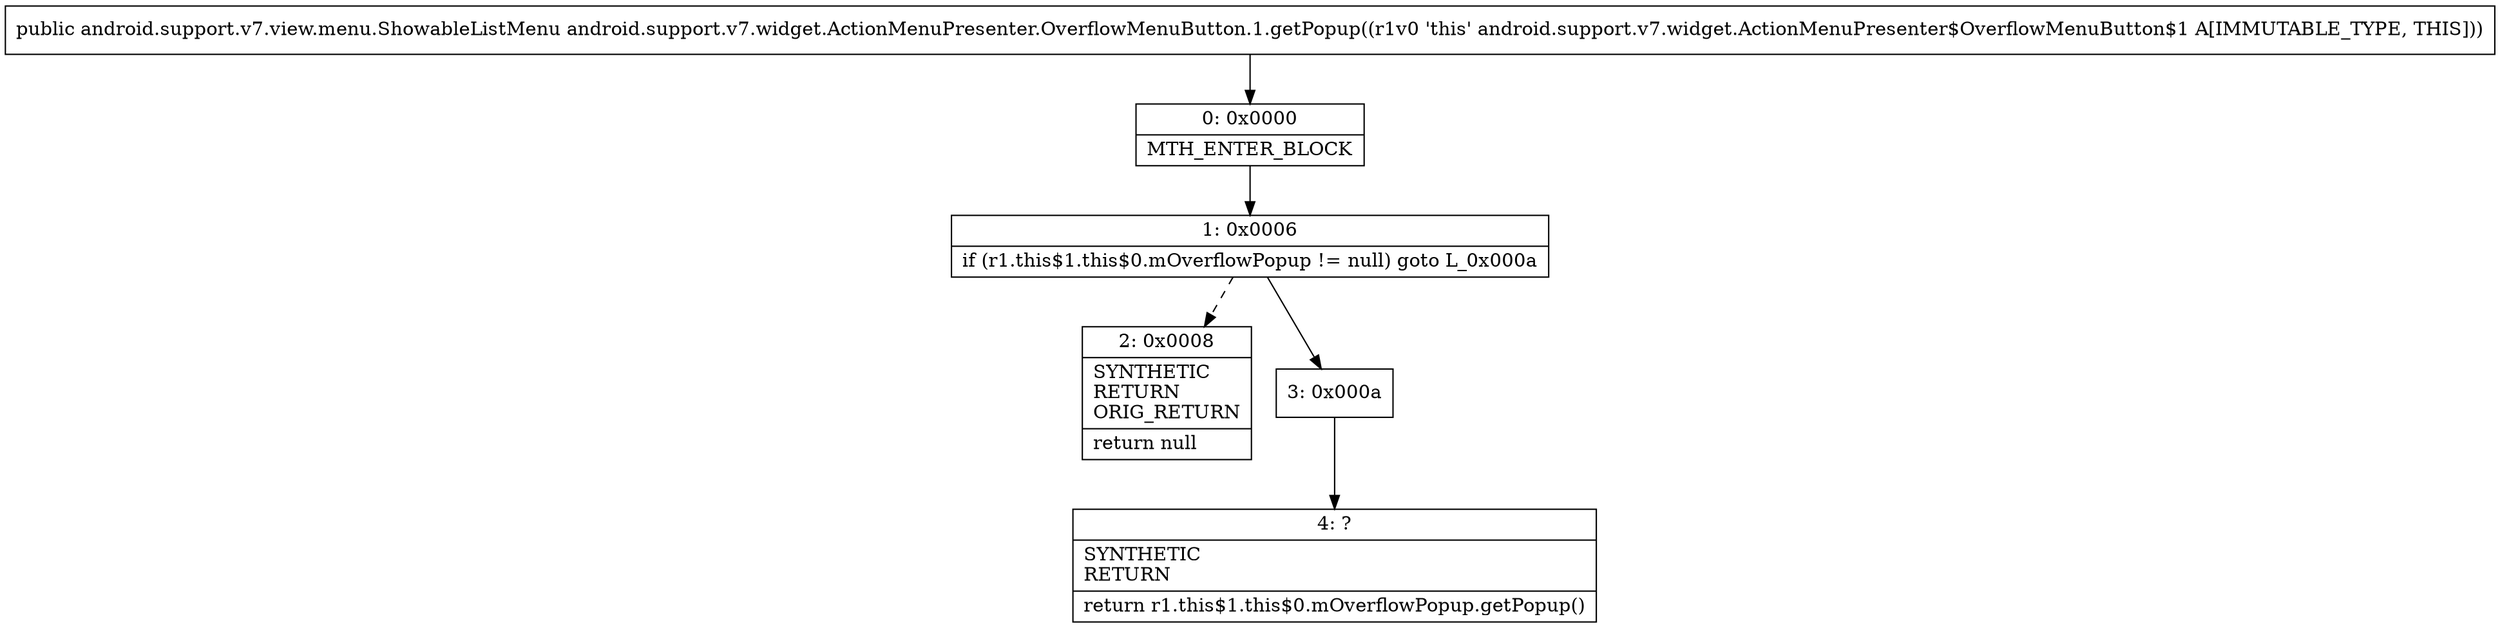 digraph "CFG forandroid.support.v7.widget.ActionMenuPresenter.OverflowMenuButton.1.getPopup()Landroid\/support\/v7\/view\/menu\/ShowableListMenu;" {
Node_0 [shape=record,label="{0\:\ 0x0000|MTH_ENTER_BLOCK\l}"];
Node_1 [shape=record,label="{1\:\ 0x0006|if (r1.this$1.this$0.mOverflowPopup != null) goto L_0x000a\l}"];
Node_2 [shape=record,label="{2\:\ 0x0008|SYNTHETIC\lRETURN\lORIG_RETURN\l|return null\l}"];
Node_3 [shape=record,label="{3\:\ 0x000a}"];
Node_4 [shape=record,label="{4\:\ ?|SYNTHETIC\lRETURN\l|return r1.this$1.this$0.mOverflowPopup.getPopup()\l}"];
MethodNode[shape=record,label="{public android.support.v7.view.menu.ShowableListMenu android.support.v7.widget.ActionMenuPresenter.OverflowMenuButton.1.getPopup((r1v0 'this' android.support.v7.widget.ActionMenuPresenter$OverflowMenuButton$1 A[IMMUTABLE_TYPE, THIS])) }"];
MethodNode -> Node_0;
Node_0 -> Node_1;
Node_1 -> Node_2[style=dashed];
Node_1 -> Node_3;
Node_3 -> Node_4;
}

